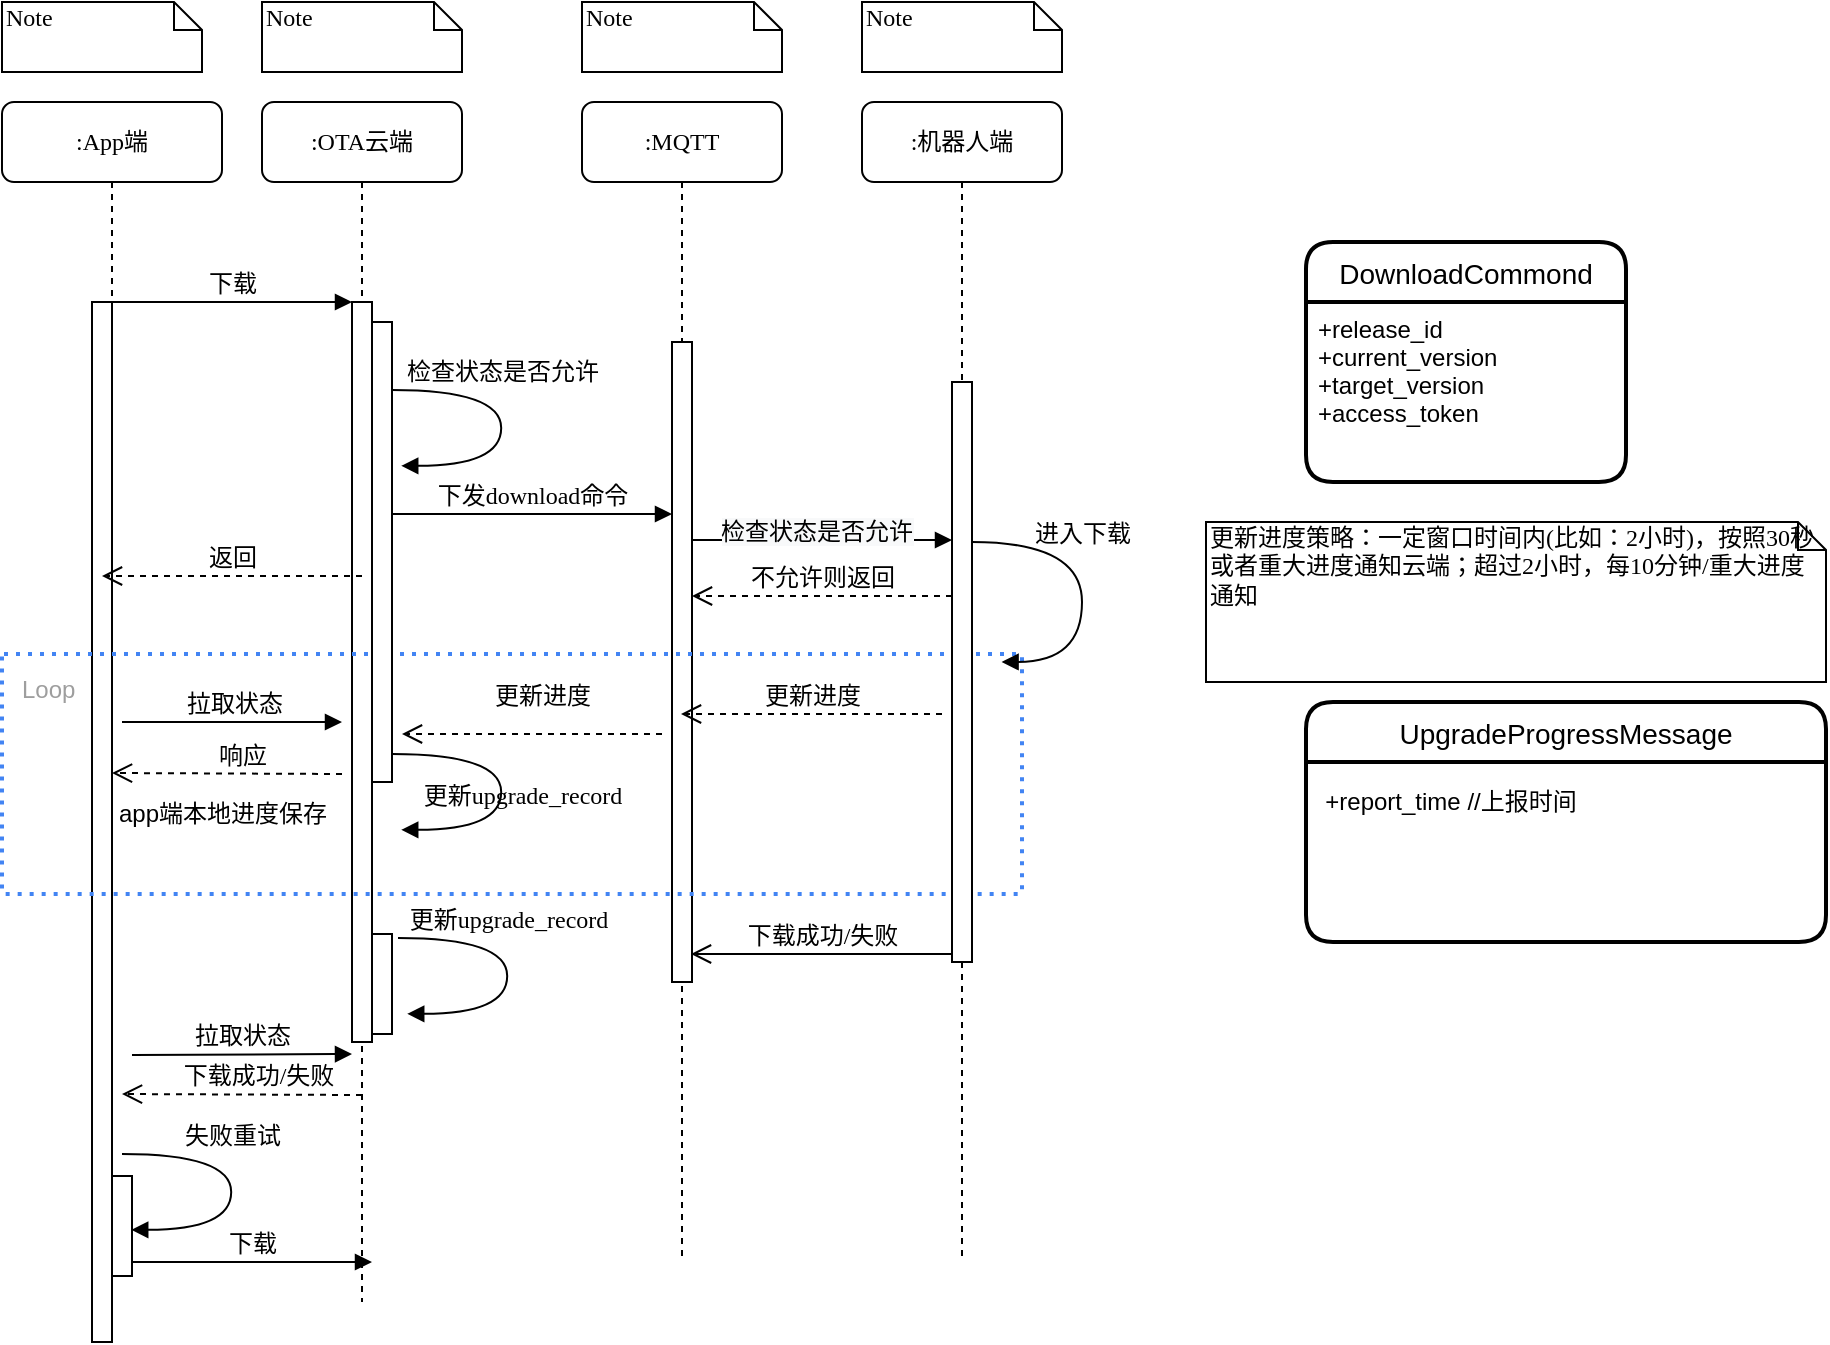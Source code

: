 <mxfile version="18.2.0" type="github">
  <diagram name="Page-1" id="13e1069c-82ec-6db2-03f1-153e76fe0fe0">
    <mxGraphModel dx="1750" dy="790" grid="1" gridSize="10" guides="1" tooltips="1" connect="1" arrows="1" fold="1" page="1" pageScale="1" pageWidth="1100" pageHeight="850" background="none" math="0" shadow="0">
      <root>
        <mxCell id="0" />
        <mxCell id="1" parent="0" />
        <mxCell id="7baba1c4bc27f4b0-2" value=":OTA云端" style="shape=umlLifeline;perimeter=lifelinePerimeter;whiteSpace=wrap;html=1;container=1;collapsible=0;recursiveResize=0;outlineConnect=0;rounded=1;shadow=0;comic=0;labelBackgroundColor=none;strokeWidth=1;fontFamily=Verdana;fontSize=12;align=center;" parent="1" vertex="1">
          <mxGeometry x="240" y="80" width="100" height="600" as="geometry" />
        </mxCell>
        <mxCell id="7baba1c4bc27f4b0-10" value="" style="html=1;points=[];perimeter=orthogonalPerimeter;rounded=0;shadow=0;comic=0;labelBackgroundColor=none;strokeWidth=1;fontFamily=Verdana;fontSize=12;align=center;" parent="7baba1c4bc27f4b0-2" vertex="1">
          <mxGeometry x="45" y="100" width="10" height="370" as="geometry" />
        </mxCell>
        <mxCell id="3o3wZ-A4HvLcNPkHUDMv-6" value="更新upgrade_record" style="html=1;verticalAlign=bottom;endArrow=block;labelBackgroundColor=none;fontFamily=Verdana;fontSize=12;elbow=vertical;edgeStyle=orthogonalEdgeStyle;curved=1;entryX=1;entryY=0.286;entryPerimeter=0;exitX=1.038;exitY=0.345;exitPerimeter=0;" parent="7baba1c4bc27f4b0-2" edge="1">
          <mxGeometry x="0.188" y="10" relative="1" as="geometry">
            <mxPoint x="65" y="326.0" as="sourcePoint" />
            <mxPoint x="69.62" y="363.92" as="targetPoint" />
            <Array as="points">
              <mxPoint x="119.62" y="325.9" />
              <mxPoint x="119.62" y="363.9" />
            </Array>
            <mxPoint as="offset" />
          </mxGeometry>
        </mxCell>
        <mxCell id="sWhF9e7TTx62POClrcet-2" value="" style="html=1;points=[];perimeter=orthogonalPerimeter;rounded=0;shadow=0;comic=0;labelBackgroundColor=none;strokeWidth=1;fontFamily=Verdana;fontSize=12;align=center;" vertex="1" parent="7baba1c4bc27f4b0-2">
          <mxGeometry x="55" y="416" width="10" height="50" as="geometry" />
        </mxCell>
        <mxCell id="sWhF9e7TTx62POClrcet-5" value="拉取状态" style="html=1;verticalAlign=bottom;endArrow=block;entryX=0;entryY=0;labelBackgroundColor=none;fontFamily=Verdana;fontSize=12;edgeStyle=elbowEdgeStyle;elbow=vertical;" edge="1" parent="7baba1c4bc27f4b0-2">
          <mxGeometry relative="1" as="geometry">
            <mxPoint x="-65" y="476.5" as="sourcePoint" />
            <mxPoint x="45" y="476" as="targetPoint" />
            <Array as="points">
              <mxPoint x="-80" y="476" />
            </Array>
          </mxGeometry>
        </mxCell>
        <mxCell id="7baba1c4bc27f4b0-3" value=":MQTT" style="shape=umlLifeline;perimeter=lifelinePerimeter;whiteSpace=wrap;html=1;container=1;collapsible=0;recursiveResize=0;outlineConnect=0;rounded=1;shadow=0;comic=0;labelBackgroundColor=none;strokeWidth=1;fontFamily=Verdana;fontSize=12;align=center;" parent="1" vertex="1">
          <mxGeometry x="400" y="80" width="100" height="580" as="geometry" />
        </mxCell>
        <mxCell id="7baba1c4bc27f4b0-13" value="" style="html=1;points=[];perimeter=orthogonalPerimeter;rounded=0;shadow=0;comic=0;labelBackgroundColor=none;strokeWidth=1;fontFamily=Verdana;fontSize=12;align=center;" parent="7baba1c4bc27f4b0-3" vertex="1">
          <mxGeometry x="45" y="120" width="10" height="320" as="geometry" />
        </mxCell>
        <mxCell id="7baba1c4bc27f4b0-4" value=":机器人端" style="shape=umlLifeline;perimeter=lifelinePerimeter;whiteSpace=wrap;html=1;container=1;collapsible=0;recursiveResize=0;outlineConnect=0;rounded=1;shadow=0;comic=0;labelBackgroundColor=none;strokeWidth=1;fontFamily=Verdana;fontSize=12;align=center;" parent="1" vertex="1">
          <mxGeometry x="540" y="80" width="100" height="580" as="geometry" />
        </mxCell>
        <mxCell id="7baba1c4bc27f4b0-8" value=":App端" style="shape=umlLifeline;perimeter=lifelinePerimeter;whiteSpace=wrap;html=1;container=1;collapsible=0;recursiveResize=0;outlineConnect=0;rounded=1;shadow=0;comic=0;labelBackgroundColor=none;strokeWidth=1;fontFamily=Verdana;fontSize=12;align=center;" parent="1" vertex="1">
          <mxGeometry x="110" y="80" width="110" height="620" as="geometry" />
        </mxCell>
        <mxCell id="7baba1c4bc27f4b0-9" value="" style="html=1;points=[];perimeter=orthogonalPerimeter;rounded=0;shadow=0;comic=0;labelBackgroundColor=none;strokeWidth=1;fontFamily=Verdana;fontSize=12;align=center;" parent="7baba1c4bc27f4b0-8" vertex="1">
          <mxGeometry x="45" y="100" width="10" height="520" as="geometry" />
        </mxCell>
        <mxCell id="nKYfHs4xCDxU2rANH8Kp-14" value="Loop" style="rounded=1;absoluteArcSize=1;arcSize=2;html=1;strokeColor=#33FF99;gradientColor=none;shadow=0;dashed=1;strokeColor=#4284F3;fontSize=12;fontColor=#9E9E9E;align=left;verticalAlign=top;spacing=10;spacingTop=-4;fillColor=none;dashPattern=1 2;strokeWidth=2;" parent="7baba1c4bc27f4b0-8" vertex="1">
          <mxGeometry y="276" width="510" height="120" as="geometry" />
        </mxCell>
        <mxCell id="nKYfHs4xCDxU2rANH8Kp-18" value="响应" style="html=1;verticalAlign=bottom;endArrow=open;dashed=1;endSize=8;labelBackgroundColor=none;fontFamily=Verdana;fontSize=12;" parent="7baba1c4bc27f4b0-8" edge="1">
          <mxGeometry x="-0.131" relative="1" as="geometry">
            <mxPoint x="55" y="335.5" as="targetPoint" />
            <mxPoint x="170" y="336" as="sourcePoint" />
            <mxPoint as="offset" />
          </mxGeometry>
        </mxCell>
        <mxCell id="sWhF9e7TTx62POClrcet-8" value="app端本地进度保存" style="text;html=1;resizable=0;autosize=1;align=center;verticalAlign=middle;points=[];fillColor=none;strokeColor=none;rounded=0;" vertex="1" parent="7baba1c4bc27f4b0-8">
          <mxGeometry x="50" y="346" width="120" height="20" as="geometry" />
        </mxCell>
        <mxCell id="sWhF9e7TTx62POClrcet-10" value="" style="html=1;points=[];perimeter=orthogonalPerimeter;rounded=0;shadow=0;comic=0;labelBackgroundColor=none;strokeWidth=1;fontFamily=Verdana;fontSize=12;align=center;" vertex="1" parent="7baba1c4bc27f4b0-8">
          <mxGeometry x="55" y="537" width="10" height="50" as="geometry" />
        </mxCell>
        <mxCell id="7baba1c4bc27f4b0-16" value="" style="html=1;points=[];perimeter=orthogonalPerimeter;rounded=0;shadow=0;comic=0;labelBackgroundColor=none;strokeWidth=1;fontFamily=Verdana;fontSize=12;align=center;" parent="1" vertex="1">
          <mxGeometry x="585" y="220" width="10" height="290" as="geometry" />
        </mxCell>
        <mxCell id="7baba1c4bc27f4b0-17" value="" style="html=1;verticalAlign=bottom;endArrow=block;labelBackgroundColor=none;fontFamily=Verdana;fontSize=12;edgeStyle=elbowEdgeStyle;elbow=vertical;" parent="1" edge="1">
          <mxGeometry relative="1" as="geometry">
            <mxPoint x="455" y="299" as="sourcePoint" />
            <Array as="points">
              <mxPoint x="460" y="299" />
            </Array>
            <mxPoint x="585" y="299" as="targetPoint" />
          </mxGeometry>
        </mxCell>
        <mxCell id="sWhF9e7TTx62POClrcet-21" value="&lt;span style=&quot;font-family: Verdana; font-size: 12px; background-color: rgb(248, 249, 250);&quot;&gt;检查状态是否允许&lt;/span&gt;" style="edgeLabel;html=1;align=center;verticalAlign=middle;resizable=0;points=[];" vertex="1" connectable="0" parent="7baba1c4bc27f4b0-17">
          <mxGeometry x="-0.046" y="4" relative="1" as="geometry">
            <mxPoint as="offset" />
          </mxGeometry>
        </mxCell>
        <mxCell id="7baba1c4bc27f4b0-11" value="下载" style="html=1;verticalAlign=bottom;endArrow=block;entryX=0;entryY=0;labelBackgroundColor=none;fontFamily=Verdana;fontSize=12;edgeStyle=elbowEdgeStyle;elbow=vertical;" parent="1" source="7baba1c4bc27f4b0-9" target="7baba1c4bc27f4b0-10" edge="1">
          <mxGeometry relative="1" as="geometry">
            <mxPoint x="220" y="190" as="sourcePoint" />
          </mxGeometry>
        </mxCell>
        <mxCell id="7baba1c4bc27f4b0-14" value="下发download命令" style="html=1;verticalAlign=bottom;endArrow=block;entryX=0;entryY=0;labelBackgroundColor=none;fontFamily=Verdana;fontSize=12;edgeStyle=elbowEdgeStyle;elbow=vertical;startArrow=none;" parent="1" edge="1">
          <mxGeometry relative="1" as="geometry">
            <mxPoint x="305" y="286" as="sourcePoint" />
            <mxPoint x="445" y="286.0" as="targetPoint" />
          </mxGeometry>
        </mxCell>
        <mxCell id="7baba1c4bc27f4b0-40" value="Note" style="shape=note;whiteSpace=wrap;html=1;size=14;verticalAlign=top;align=left;spacingTop=-6;rounded=0;shadow=0;comic=0;labelBackgroundColor=none;strokeWidth=1;fontFamily=Verdana;fontSize=12" parent="1" vertex="1">
          <mxGeometry x="110" y="30" width="100" height="35" as="geometry" />
        </mxCell>
        <mxCell id="7baba1c4bc27f4b0-41" value="Note" style="shape=note;whiteSpace=wrap;html=1;size=14;verticalAlign=top;align=left;spacingTop=-6;rounded=0;shadow=0;comic=0;labelBackgroundColor=none;strokeWidth=1;fontFamily=Verdana;fontSize=12" parent="1" vertex="1">
          <mxGeometry x="240" y="30" width="100" height="35" as="geometry" />
        </mxCell>
        <mxCell id="7baba1c4bc27f4b0-42" value="Note" style="shape=note;whiteSpace=wrap;html=1;size=14;verticalAlign=top;align=left;spacingTop=-6;rounded=0;shadow=0;comic=0;labelBackgroundColor=none;strokeWidth=1;fontFamily=Verdana;fontSize=12" parent="1" vertex="1">
          <mxGeometry x="400" y="30" width="100" height="35" as="geometry" />
        </mxCell>
        <mxCell id="7baba1c4bc27f4b0-43" value="Note" style="shape=note;whiteSpace=wrap;html=1;size=14;verticalAlign=top;align=left;spacingTop=-6;rounded=0;shadow=0;comic=0;labelBackgroundColor=none;strokeWidth=1;fontFamily=Verdana;fontSize=12" parent="1" vertex="1">
          <mxGeometry x="540" y="30" width="100" height="35" as="geometry" />
        </mxCell>
        <mxCell id="3o3wZ-A4HvLcNPkHUDMv-1" value="" style="html=1;points=[];perimeter=orthogonalPerimeter;rounded=0;shadow=0;comic=0;labelBackgroundColor=none;strokeWidth=1;fontFamily=Verdana;fontSize=12;align=center;" parent="1" vertex="1">
          <mxGeometry x="295" y="190" width="10" height="230" as="geometry" />
        </mxCell>
        <mxCell id="3o3wZ-A4HvLcNPkHUDMv-2" value="" style="html=1;verticalAlign=bottom;endArrow=none;entryX=0;entryY=0;labelBackgroundColor=none;fontFamily=Verdana;fontSize=12;edgeStyle=elbowEdgeStyle;elbow=vertical;" parent="1" source="7baba1c4bc27f4b0-10" target="3o3wZ-A4HvLcNPkHUDMv-1" edge="1">
          <mxGeometry relative="1" as="geometry">
            <mxPoint x="295" y="200" as="sourcePoint" />
            <mxPoint x="445" y="200.0" as="targetPoint" />
          </mxGeometry>
        </mxCell>
        <mxCell id="3o3wZ-A4HvLcNPkHUDMv-3" value="检查状态是否允许" style="html=1;verticalAlign=bottom;endArrow=block;labelBackgroundColor=none;fontFamily=Verdana;fontSize=12;elbow=vertical;edgeStyle=orthogonalEdgeStyle;curved=1;entryX=1;entryY=0.286;entryPerimeter=0;exitX=1.038;exitY=0.345;exitPerimeter=0;" parent="1" edge="1">
          <mxGeometry x="-0.234" relative="1" as="geometry">
            <mxPoint x="305.0" y="224.0" as="sourcePoint" />
            <mxPoint x="309.62" y="261.92" as="targetPoint" />
            <Array as="points">
              <mxPoint x="359.62" y="223.9" />
              <mxPoint x="359.62" y="261.9" />
            </Array>
            <mxPoint as="offset" />
          </mxGeometry>
        </mxCell>
        <mxCell id="3o3wZ-A4HvLcNPkHUDMv-4" value="更新进度" style="html=1;verticalAlign=bottom;endArrow=open;dashed=1;endSize=8;labelBackgroundColor=none;fontFamily=Verdana;fontSize=12;" parent="1" edge="1">
          <mxGeometry relative="1" as="geometry">
            <mxPoint x="449.5" y="386" as="targetPoint" />
            <mxPoint x="580" y="386" as="sourcePoint" />
          </mxGeometry>
        </mxCell>
        <mxCell id="3o3wZ-A4HvLcNPkHUDMv-5" value="更新进度" style="html=1;verticalAlign=bottom;endArrow=open;dashed=1;endSize=8;labelBackgroundColor=none;fontFamily=Verdana;fontSize=12;" parent="1" edge="1">
          <mxGeometry x="-0.077" y="-10" relative="1" as="geometry">
            <mxPoint x="310" y="396" as="targetPoint" />
            <mxPoint x="440" y="396" as="sourcePoint" />
            <mxPoint as="offset" />
          </mxGeometry>
        </mxCell>
        <mxCell id="3o3wZ-A4HvLcNPkHUDMv-9" value="更新进度策略：一定窗口时间内(比如：2小时)，按照30秒或者重大进度通知云端；超过2小时，每10分钟/重大进度通知" style="shape=note;whiteSpace=wrap;html=1;size=14;verticalAlign=top;align=left;spacingTop=-6;rounded=0;shadow=0;comic=0;labelBackgroundColor=none;strokeWidth=1;fontFamily=Verdana;fontSize=12" parent="1" vertex="1">
          <mxGeometry x="712" y="290" width="310" height="80" as="geometry" />
        </mxCell>
        <mxCell id="3o3wZ-A4HvLcNPkHUDMv-12" value="返回" style="html=1;verticalAlign=bottom;endArrow=open;dashed=1;endSize=8;labelBackgroundColor=none;fontFamily=Verdana;fontSize=12;" parent="1" edge="1">
          <mxGeometry relative="1" as="geometry">
            <mxPoint x="160" y="317" as="targetPoint" />
            <mxPoint x="290" y="317" as="sourcePoint" />
          </mxGeometry>
        </mxCell>
        <mxCell id="nKYfHs4xCDxU2rANH8Kp-17" value="拉取状态" style="html=1;verticalAlign=bottom;endArrow=block;entryX=0;entryY=0;labelBackgroundColor=none;fontFamily=Verdana;fontSize=12;edgeStyle=elbowEdgeStyle;elbow=vertical;" parent="1" edge="1">
          <mxGeometry relative="1" as="geometry">
            <mxPoint x="170" y="390" as="sourcePoint" />
            <mxPoint x="280" y="389.5" as="targetPoint" />
          </mxGeometry>
        </mxCell>
        <mxCell id="sWhF9e7TTx62POClrcet-1" value="下载成功/失败" style="html=1;verticalAlign=bottom;endArrow=open;endSize=8;labelBackgroundColor=none;fontFamily=Verdana;fontSize=12;" edge="1" parent="1">
          <mxGeometry relative="1" as="geometry">
            <mxPoint x="454.5" y="506" as="targetPoint" />
            <mxPoint x="585" y="506" as="sourcePoint" />
          </mxGeometry>
        </mxCell>
        <mxCell id="sWhF9e7TTx62POClrcet-6" value="下载成功/失败" style="html=1;verticalAlign=bottom;endArrow=open;dashed=1;endSize=8;labelBackgroundColor=none;fontFamily=Verdana;fontSize=12;" edge="1" parent="1">
          <mxGeometry x="-0.131" relative="1" as="geometry">
            <mxPoint x="170" y="576" as="targetPoint" />
            <mxPoint x="290" y="576.5" as="sourcePoint" />
            <mxPoint as="offset" />
          </mxGeometry>
        </mxCell>
        <mxCell id="sWhF9e7TTx62POClrcet-11" value="更新upgrade_record" style="html=1;verticalAlign=bottom;endArrow=block;labelBackgroundColor=none;fontFamily=Verdana;fontSize=12;elbow=vertical;edgeStyle=orthogonalEdgeStyle;curved=1;entryX=1;entryY=0.286;entryPerimeter=0;exitX=1.038;exitY=0.345;exitPerimeter=0;" edge="1" parent="1">
          <mxGeometry x="-0.234" relative="1" as="geometry">
            <mxPoint x="308" y="498" as="sourcePoint" />
            <mxPoint x="312.62" y="535.92" as="targetPoint" />
            <Array as="points">
              <mxPoint x="362.62" y="497.9" />
              <mxPoint x="362.62" y="535.9" />
            </Array>
            <mxPoint as="offset" />
          </mxGeometry>
        </mxCell>
        <mxCell id="sWhF9e7TTx62POClrcet-4" value="失败重试" style="html=1;verticalAlign=bottom;endArrow=block;labelBackgroundColor=none;fontFamily=Verdana;fontSize=12;elbow=vertical;edgeStyle=orthogonalEdgeStyle;curved=1;entryX=1;entryY=0.286;entryPerimeter=0;exitX=1.038;exitY=0.345;exitPerimeter=0;" edge="1" parent="1">
          <mxGeometry x="-0.234" relative="1" as="geometry">
            <mxPoint x="170" y="606.0" as="sourcePoint" />
            <mxPoint x="174.62" y="643.92" as="targetPoint" />
            <Array as="points">
              <mxPoint x="224.62" y="605.9" />
              <mxPoint x="224.62" y="643.9" />
            </Array>
            <mxPoint as="offset" />
          </mxGeometry>
        </mxCell>
        <mxCell id="sWhF9e7TTx62POClrcet-12" value="下载" style="html=1;verticalAlign=bottom;endArrow=block;entryX=0;entryY=0;labelBackgroundColor=none;fontFamily=Verdana;fontSize=12;edgeStyle=elbowEdgeStyle;elbow=vertical;" edge="1" parent="1">
          <mxGeometry relative="1" as="geometry">
            <mxPoint x="175" y="660" as="sourcePoint" />
            <mxPoint x="295" y="660.0" as="targetPoint" />
          </mxGeometry>
        </mxCell>
        <mxCell id="sWhF9e7TTx62POClrcet-13" value="DownloadCommond" style="swimlane;childLayout=stackLayout;horizontal=1;startSize=30;horizontalStack=0;rounded=1;fontSize=14;fontStyle=0;strokeWidth=2;resizeParent=0;resizeLast=1;shadow=0;dashed=0;align=center;" vertex="1" parent="1">
          <mxGeometry x="762" y="150" width="160" height="120" as="geometry" />
        </mxCell>
        <mxCell id="sWhF9e7TTx62POClrcet-14" value="+release_id&#xa;+current_version&#xa;+target_version&#xa;+access_token" style="align=left;strokeColor=none;fillColor=none;spacingLeft=4;fontSize=12;verticalAlign=top;resizable=0;rotatable=0;part=1;" vertex="1" parent="sWhF9e7TTx62POClrcet-13">
          <mxGeometry y="30" width="160" height="90" as="geometry" />
        </mxCell>
        <mxCell id="sWhF9e7TTx62POClrcet-15" value="UpgradeProgressMessage" style="swimlane;childLayout=stackLayout;horizontal=1;startSize=30;horizontalStack=0;rounded=1;fontSize=14;fontStyle=0;strokeWidth=2;resizeParent=0;resizeLast=1;shadow=0;dashed=0;align=center;" vertex="1" parent="1">
          <mxGeometry x="762" y="380" width="260" height="120" as="geometry" />
        </mxCell>
        <mxCell id="sWhF9e7TTx62POClrcet-17" value="&lt;span style=&quot;text-align: left;&quot;&gt;+report_time //上报时间&lt;/span&gt;" style="text;html=1;align=center;verticalAlign=middle;resizable=0;points=[];autosize=1;strokeColor=none;fillColor=none;" vertex="1" parent="1">
          <mxGeometry x="764" y="420" width="140" height="20" as="geometry" />
        </mxCell>
        <mxCell id="sWhF9e7TTx62POClrcet-20" value="进入下载" style="html=1;verticalAlign=bottom;endArrow=block;labelBackgroundColor=none;fontFamily=Verdana;fontSize=12;elbow=vertical;edgeStyle=orthogonalEdgeStyle;curved=1;exitX=1.038;exitY=0.345;exitPerimeter=0;entryX=0.98;entryY=0.033;entryDx=0;entryDy=0;entryPerimeter=0;" edge="1" parent="1" target="nKYfHs4xCDxU2rANH8Kp-14">
          <mxGeometry x="-0.234" relative="1" as="geometry">
            <mxPoint x="595" y="300.0" as="sourcePoint" />
            <mxPoint x="599.62" y="337.92" as="targetPoint" />
            <Array as="points">
              <mxPoint x="650" y="300" />
              <mxPoint x="650" y="360" />
            </Array>
            <mxPoint as="offset" />
          </mxGeometry>
        </mxCell>
        <mxCell id="sWhF9e7TTx62POClrcet-22" value="不允许则返回" style="html=1;verticalAlign=bottom;endArrow=open;dashed=1;endSize=8;labelBackgroundColor=none;fontFamily=Verdana;fontSize=12;" edge="1" parent="1">
          <mxGeometry relative="1" as="geometry">
            <mxPoint x="455" y="327" as="targetPoint" />
            <mxPoint x="585" y="327" as="sourcePoint" />
          </mxGeometry>
        </mxCell>
      </root>
    </mxGraphModel>
  </diagram>
</mxfile>
